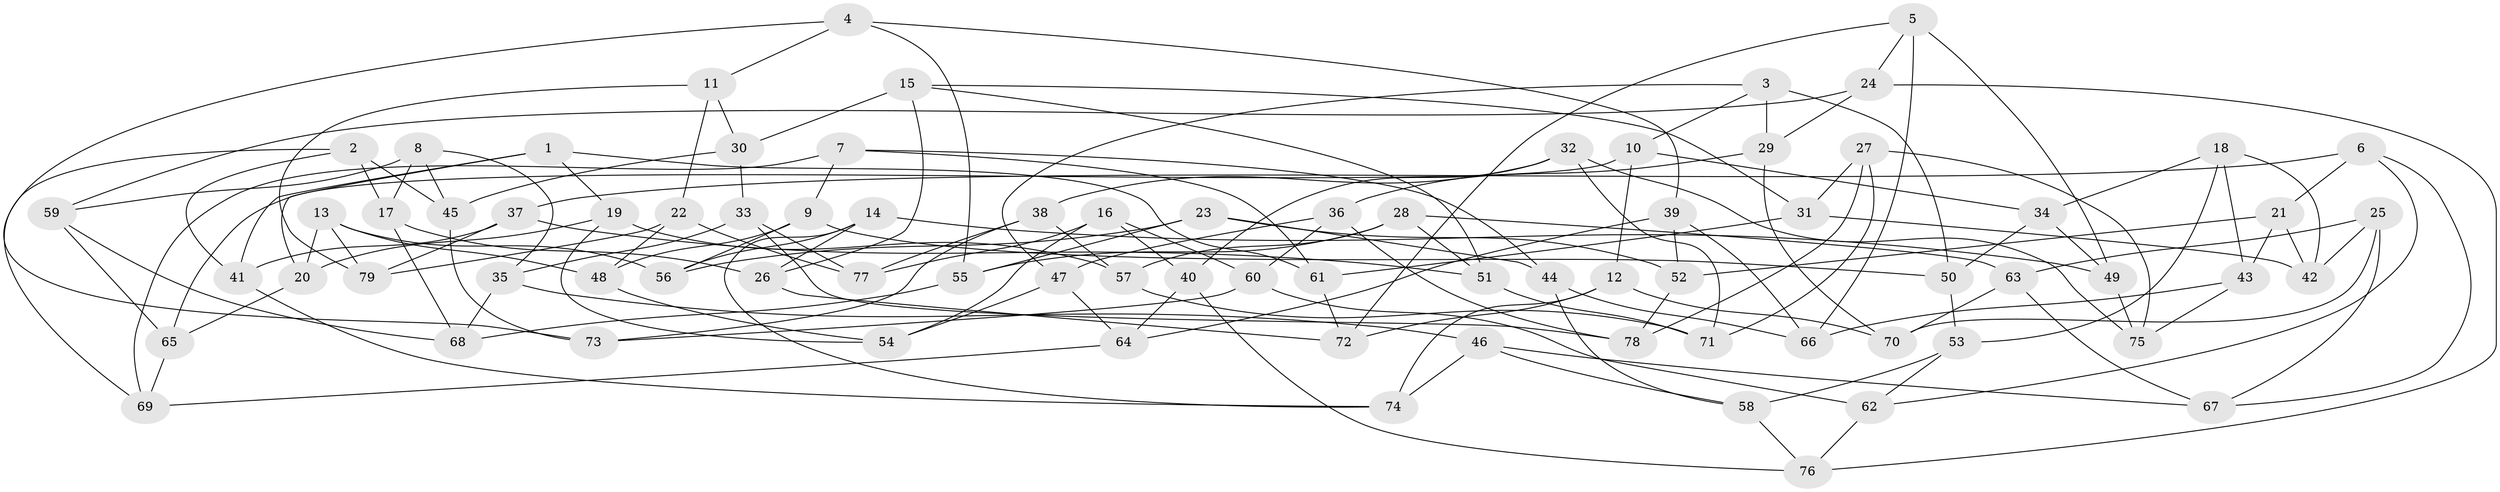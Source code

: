 // coarse degree distribution, {8: 0.0625, 6: 0.09375, 11: 0.03125, 9: 0.09375, 7: 0.125, 5: 0.09375, 4: 0.375, 3: 0.09375, 2: 0.03125}
// Generated by graph-tools (version 1.1) at 2025/53/03/04/25 22:53:56]
// undirected, 79 vertices, 158 edges
graph export_dot {
  node [color=gray90,style=filled];
  1;
  2;
  3;
  4;
  5;
  6;
  7;
  8;
  9;
  10;
  11;
  12;
  13;
  14;
  15;
  16;
  17;
  18;
  19;
  20;
  21;
  22;
  23;
  24;
  25;
  26;
  27;
  28;
  29;
  30;
  31;
  32;
  33;
  34;
  35;
  36;
  37;
  38;
  39;
  40;
  41;
  42;
  43;
  44;
  45;
  46;
  47;
  48;
  49;
  50;
  51;
  52;
  53;
  54;
  55;
  56;
  57;
  58;
  59;
  60;
  61;
  62;
  63;
  64;
  65;
  66;
  67;
  68;
  69;
  70;
  71;
  72;
  73;
  74;
  75;
  76;
  77;
  78;
  79;
  1 -- 41;
  1 -- 61;
  1 -- 20;
  1 -- 19;
  2 -- 41;
  2 -- 45;
  2 -- 69;
  2 -- 17;
  3 -- 47;
  3 -- 50;
  3 -- 29;
  3 -- 10;
  4 -- 73;
  4 -- 11;
  4 -- 39;
  4 -- 55;
  5 -- 49;
  5 -- 72;
  5 -- 66;
  5 -- 24;
  6 -- 37;
  6 -- 62;
  6 -- 67;
  6 -- 21;
  7 -- 9;
  7 -- 69;
  7 -- 61;
  7 -- 44;
  8 -- 45;
  8 -- 17;
  8 -- 59;
  8 -- 35;
  9 -- 48;
  9 -- 56;
  9 -- 50;
  10 -- 12;
  10 -- 65;
  10 -- 34;
  11 -- 79;
  11 -- 22;
  11 -- 30;
  12 -- 72;
  12 -- 74;
  12 -- 70;
  13 -- 20;
  13 -- 48;
  13 -- 79;
  13 -- 56;
  14 -- 56;
  14 -- 74;
  14 -- 49;
  14 -- 26;
  15 -- 30;
  15 -- 51;
  15 -- 31;
  15 -- 26;
  16 -- 54;
  16 -- 40;
  16 -- 77;
  16 -- 60;
  17 -- 26;
  17 -- 68;
  18 -- 34;
  18 -- 42;
  18 -- 53;
  18 -- 43;
  19 -- 54;
  19 -- 57;
  19 -- 20;
  20 -- 65;
  21 -- 52;
  21 -- 42;
  21 -- 43;
  22 -- 48;
  22 -- 79;
  22 -- 77;
  23 -- 52;
  23 -- 55;
  23 -- 44;
  23 -- 56;
  24 -- 29;
  24 -- 76;
  24 -- 59;
  25 -- 42;
  25 -- 70;
  25 -- 67;
  25 -- 63;
  26 -- 72;
  27 -- 31;
  27 -- 71;
  27 -- 78;
  27 -- 75;
  28 -- 55;
  28 -- 51;
  28 -- 57;
  28 -- 63;
  29 -- 70;
  29 -- 36;
  30 -- 45;
  30 -- 33;
  31 -- 42;
  31 -- 61;
  32 -- 75;
  32 -- 40;
  32 -- 38;
  32 -- 71;
  33 -- 77;
  33 -- 35;
  33 -- 78;
  34 -- 49;
  34 -- 50;
  35 -- 68;
  35 -- 46;
  36 -- 47;
  36 -- 60;
  36 -- 78;
  37 -- 41;
  37 -- 51;
  37 -- 79;
  38 -- 77;
  38 -- 57;
  38 -- 73;
  39 -- 52;
  39 -- 66;
  39 -- 64;
  40 -- 64;
  40 -- 76;
  41 -- 74;
  43 -- 66;
  43 -- 75;
  44 -- 66;
  44 -- 58;
  45 -- 73;
  46 -- 74;
  46 -- 67;
  46 -- 58;
  47 -- 54;
  47 -- 64;
  48 -- 54;
  49 -- 75;
  50 -- 53;
  51 -- 71;
  52 -- 78;
  53 -- 58;
  53 -- 62;
  55 -- 68;
  57 -- 71;
  58 -- 76;
  59 -- 65;
  59 -- 68;
  60 -- 62;
  60 -- 73;
  61 -- 72;
  62 -- 76;
  63 -- 67;
  63 -- 70;
  64 -- 69;
  65 -- 69;
}
